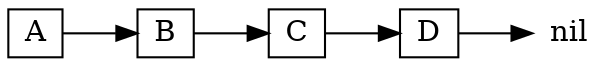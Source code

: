 digraph ll {
  rankdir = LR;
  node [shape=record, width=.2, height=.2];

  nil [shape=plaintext]
  A->B->C->D->nil;
}